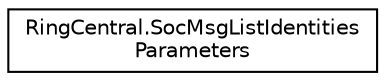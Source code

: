 digraph "Graphical Class Hierarchy"
{
 // LATEX_PDF_SIZE
  edge [fontname="Helvetica",fontsize="10",labelfontname="Helvetica",labelfontsize="10"];
  node [fontname="Helvetica",fontsize="10",shape=record];
  rankdir="LR";
  Node0 [label="RingCentral.SocMsgListIdentities\lParameters",height=0.2,width=0.4,color="black", fillcolor="white", style="filled",URL="$classRingCentral_1_1SocMsgListIdentitiesParameters.html",tooltip="Query parameters for operation socMsgListIdentities"];
}
